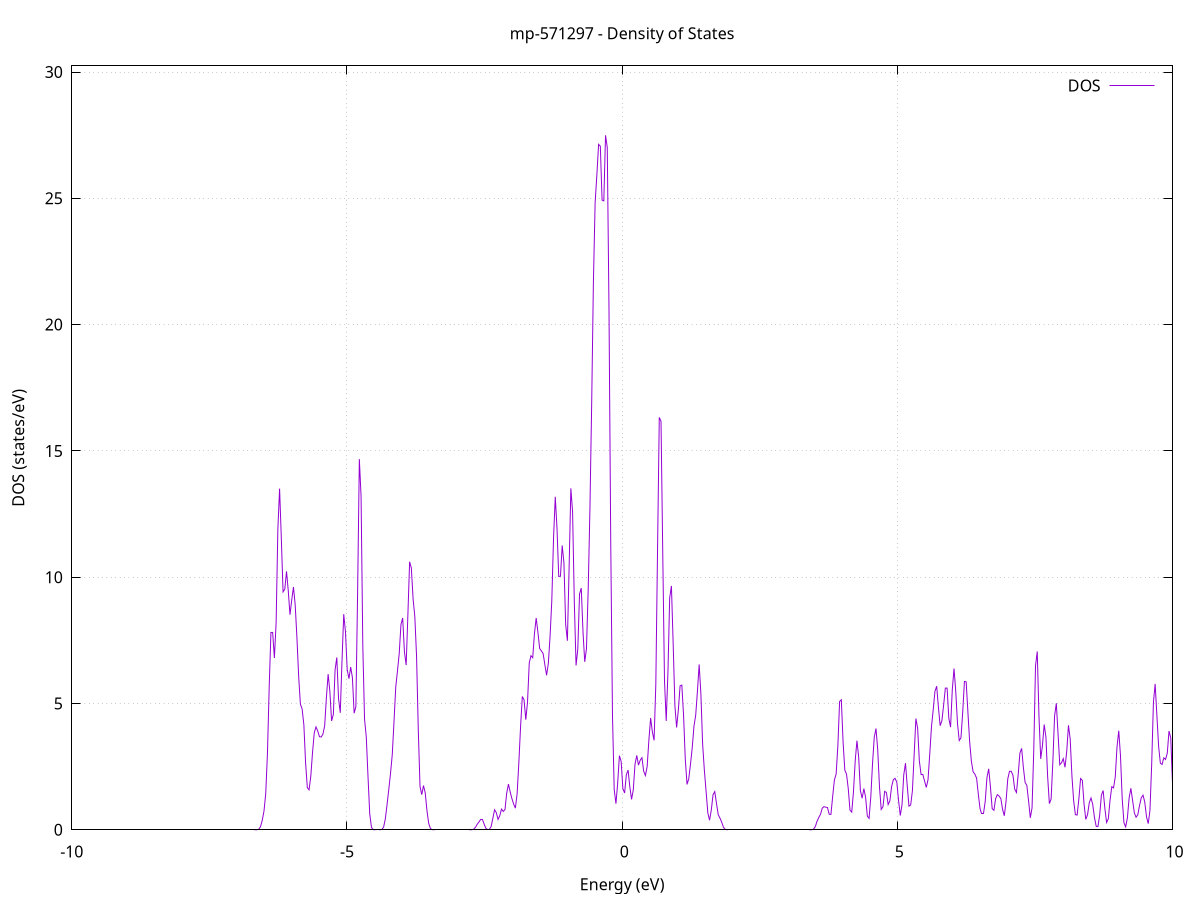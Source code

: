 set title 'mp-571297 - Density of States'
set xlabel 'Energy (eV)'
set ylabel 'DOS (states/eV)'
set grid
set xrange [-10:10]
set yrange [0:30.243]
set xzeroaxis lt -1
set terminal png size 800,600
set output 'mp-571297_dos_gnuplot.png'
plot '-' using 1:2 with lines title 'DOS'
-24.275500 0.000000
-24.244000 0.000000
-24.212500 0.000000
-24.181000 0.000000
-24.149500 0.000000
-24.118000 0.000000
-24.086500 0.000000
-24.055000 0.000000
-24.023500 0.000000
-23.992000 0.000000
-23.960500 0.000000
-23.929000 0.000000
-23.897500 0.000000
-23.866000 0.000000
-23.834500 0.000000
-23.803000 0.000000
-23.771500 0.000000
-23.740000 0.000000
-23.708500 0.000000
-23.677000 0.000000
-23.645500 0.000000
-23.614000 0.000000
-23.582500 0.000000
-23.551000 0.000000
-23.519500 0.000000
-23.488000 0.000000
-23.456500 0.000000
-23.425000 0.000000
-23.393500 0.000000
-23.362000 0.000000
-23.330500 0.000000
-23.299000 0.000000
-23.267500 0.000000
-23.235900 0.000000
-23.204400 0.000000
-23.172900 0.000000
-23.141400 0.000000
-23.109900 0.000000
-23.078400 0.000000
-23.046900 0.000000
-23.015400 0.000000
-22.983900 0.000000
-22.952400 0.000000
-22.920900 0.000000
-22.889400 0.000000
-22.857900 0.000000
-22.826400 0.000000
-22.794900 0.000000
-22.763400 0.000000
-22.731900 0.000000
-22.700400 0.000000
-22.668900 0.000000
-22.637400 0.000000
-22.605900 0.000000
-22.574400 0.000000
-22.542900 0.000000
-22.511400 0.000000
-22.479900 0.000000
-22.448400 0.000000
-22.416900 0.000000
-22.385400 0.000000
-22.353900 0.000000
-22.322400 0.000000
-22.290900 0.000000
-22.259400 0.000000
-22.227900 0.000000
-22.196300 0.000000
-22.164800 0.000000
-22.133300 0.000000
-22.101800 0.000000
-22.070300 0.000000
-22.038800 0.000000
-22.007300 0.000000
-21.975800 0.000000
-21.944300 0.000000
-21.912800 0.000000
-21.881300 0.000000
-21.849800 0.000000
-21.818300 0.000000
-21.786800 0.000000
-21.755300 0.000000
-21.723800 0.000000
-21.692300 0.000000
-21.660800 0.000000
-21.629300 0.000000
-21.597800 0.000000
-21.566300 0.000000
-21.534800 0.000400
-21.503300 0.010100
-21.471800 0.118900
-21.440300 0.771100
-21.408800 2.948100
-21.377300 7.188100
-21.345800 11.966200
-21.314300 14.513000
-21.282800 14.204000
-21.251300 13.097000
-21.219800 13.072600
-21.188300 14.237200
-21.156700 14.571300
-21.125200 11.558900
-21.093700 6.199900
-21.062200 2.066800
-21.030700 0.402400
-20.999200 0.043400
-20.967700 0.002500
-20.936200 0.000100
-20.904700 0.000000
-20.873200 0.000000
-20.841700 0.000000
-20.810200 0.000000
-20.778700 0.000000
-20.747200 0.000000
-20.715700 0.000000
-20.684200 0.000000
-20.652700 0.000000
-20.621200 0.000000
-20.589700 0.000000
-20.558200 0.000000
-20.526700 0.000000
-20.495200 0.000000
-20.463700 0.000000
-20.432200 0.000000
-20.400700 0.000000
-20.369200 0.000000
-20.337700 0.000000
-20.306200 0.000000
-20.274700 0.000000
-20.243200 0.000000
-20.211700 0.000000
-20.180200 0.000000
-20.148700 0.000000
-20.117100 0.000000
-20.085600 0.000000
-20.054100 0.000000
-20.022600 0.000000
-19.991100 0.000000
-19.959600 0.000000
-19.928100 0.000000
-19.896600 0.000000
-19.865100 0.000000
-19.833600 0.000000
-19.802100 0.000000
-19.770600 0.000000
-19.739100 0.000000
-19.707600 0.000000
-19.676100 0.000000
-19.644600 0.000000
-19.613100 0.000000
-19.581600 0.000000
-19.550100 0.000000
-19.518600 0.000000
-19.487100 0.000000
-19.455600 0.000000
-19.424100 0.000000
-19.392600 0.000000
-19.361100 0.000000
-19.329600 0.000000
-19.298100 0.000000
-19.266600 0.000000
-19.235100 0.000000
-19.203600 0.000000
-19.172100 0.000000
-19.140600 0.000000
-19.109100 0.000000
-19.077600 0.000000
-19.046000 0.000000
-19.014500 0.000000
-18.983000 0.000000
-18.951500 0.000000
-18.920000 0.000000
-18.888500 0.000000
-18.857000 0.000000
-18.825500 0.000000
-18.794000 0.000000
-18.762500 0.000000
-18.731000 0.000000
-18.699500 0.000000
-18.668000 0.000000
-18.636500 0.000000
-18.605000 0.000000
-18.573500 0.000000
-18.542000 0.000000
-18.510500 0.000000
-18.479000 0.000000
-18.447500 0.000000
-18.416000 0.000000
-18.384500 0.000000
-18.353000 0.000000
-18.321500 0.000000
-18.290000 0.000000
-18.258500 0.000000
-18.227000 0.000000
-18.195500 0.000000
-18.164000 0.000000
-18.132500 0.000000
-18.101000 0.000000
-18.069500 0.000000
-18.038000 0.000000
-18.006400 0.000000
-17.974900 0.000000
-17.943400 0.000000
-17.911900 0.000000
-17.880400 0.000000
-17.848900 0.000000
-17.817400 0.000000
-17.785900 0.000000
-17.754400 0.000000
-17.722900 0.000000
-17.691400 0.000000
-17.659900 0.000000
-17.628400 0.000000
-17.596900 0.000000
-17.565400 0.000000
-17.533900 0.000000
-17.502400 0.000000
-17.470900 0.000000
-17.439400 0.000000
-17.407900 0.000000
-17.376400 0.000000
-17.344900 0.000000
-17.313400 0.000000
-17.281900 0.000000
-17.250400 0.000000
-17.218900 0.001500
-17.187400 0.048500
-17.155900 0.758600
-17.124400 5.805200
-17.092900 21.842100
-17.061400 40.536000
-17.029900 37.126400
-16.998400 16.739600
-16.966800 3.696100
-16.935300 0.396800
-16.903800 0.020500
-16.872300 0.000500
-16.840800 0.000000
-16.809300 0.000000
-16.777800 0.000000
-16.746300 0.000000
-16.714800 0.000000
-16.683300 0.000000
-16.651800 0.000000
-16.620300 0.000000
-16.588800 0.000000
-16.557300 0.000000
-16.525800 0.000000
-16.494300 0.000000
-16.462800 0.000000
-16.431300 0.000000
-16.399800 0.000000
-16.368300 0.000000
-16.336800 0.000000
-16.305300 0.000000
-16.273800 0.000000
-16.242300 0.000000
-16.210800 0.000000
-16.179300 0.000000
-16.147800 0.000000
-16.116300 0.000000
-16.084800 0.000000
-16.053300 0.000000
-16.021800 0.000000
-15.990300 0.000000
-15.958800 0.000000
-15.927200 0.000000
-15.895700 0.000000
-15.864200 0.000000
-15.832700 0.000000
-15.801200 0.000000
-15.769700 0.000000
-15.738200 0.000000
-15.706700 0.000000
-15.675200 0.000000
-15.643700 0.000000
-15.612200 0.000000
-15.580700 0.000000
-15.549200 0.000000
-15.517700 0.000000
-15.486200 0.000000
-15.454700 0.000000
-15.423200 0.000000
-15.391700 0.000000
-15.360200 0.000000
-15.328700 0.000000
-15.297200 0.000000
-15.265700 0.000000
-15.234200 0.000000
-15.202700 0.000000
-15.171200 0.000000
-15.139700 0.000000
-15.108200 0.000000
-15.076700 0.000000
-15.045200 0.000000
-15.013700 0.000000
-14.982200 0.000000
-14.950700 0.000000
-14.919200 0.000000
-14.887600 0.000000
-14.856100 0.000000
-14.824600 0.000000
-14.793100 0.000000
-14.761600 0.000000
-14.730100 0.000000
-14.698600 0.000000
-14.667100 0.000000
-14.635600 0.000000
-14.604100 0.000000
-14.572600 0.000000
-14.541100 0.000000
-14.509600 0.000000
-14.478100 0.000000
-14.446600 0.000000
-14.415100 0.000000
-14.383600 0.000000
-14.352100 0.000000
-14.320600 0.000000
-14.289100 0.000000
-14.257600 0.000000
-14.226100 0.000000
-14.194600 0.000000
-14.163100 0.000000
-14.131600 0.000000
-14.100100 0.000000
-14.068600 0.000000
-14.037100 0.000000
-14.005600 0.000000
-13.974100 0.000000
-13.942600 0.000000
-13.911100 0.000000
-13.879600 0.000000
-13.848000 0.000000
-13.816500 0.000000
-13.785000 0.000000
-13.753500 0.000000
-13.722000 0.000000
-13.690500 0.000000
-13.659000 0.000000
-13.627500 0.000000
-13.596000 0.000000
-13.564500 0.000000
-13.533000 0.000000
-13.501500 0.000000
-13.470000 0.000000
-13.438500 0.000000
-13.407000 0.000000
-13.375500 0.000000
-13.344000 0.000000
-13.312500 0.000000
-13.281000 0.000000
-13.249500 0.000000
-13.218000 0.000000
-13.186500 0.000000
-13.155000 0.000000
-13.123500 0.000000
-13.092000 0.000000
-13.060500 0.000000
-13.029000 0.000000
-12.997500 0.000000
-12.966000 0.000000
-12.934500 0.000000
-12.903000 0.000000
-12.871500 0.000000
-12.840000 0.000000
-12.808400 0.000000
-12.776900 0.000000
-12.745400 0.000000
-12.713900 0.000000
-12.682400 0.000000
-12.650900 0.000000
-12.619400 0.000000
-12.587900 0.000000
-12.556400 0.000000
-12.524900 0.000000
-12.493400 0.000000
-12.461900 0.000000
-12.430400 0.000000
-12.398900 0.000000
-12.367400 0.000000
-12.335900 0.000000
-12.304400 0.000000
-12.272900 0.000000
-12.241400 0.000000
-12.209900 0.000000
-12.178400 0.000000
-12.146900 0.000000
-12.115400 0.000000
-12.083900 0.000000
-12.052400 0.000000
-12.020900 0.000000
-11.989400 0.000000
-11.957900 0.000000
-11.926400 0.000000
-11.894900 0.000000
-11.863400 0.000000
-11.831900 0.000000
-11.800400 0.000000
-11.768800 0.000000
-11.737300 0.000000
-11.705800 0.000000
-11.674300 0.000000
-11.642800 0.000000
-11.611300 0.000000
-11.579800 0.000000
-11.548300 0.000000
-11.516800 0.000000
-11.485300 0.000000
-11.453800 0.000000
-11.422300 0.000000
-11.390800 0.000000
-11.359300 0.000000
-11.327800 0.000000
-11.296300 0.000000
-11.264800 0.000000
-11.233300 0.000000
-11.201800 0.000000
-11.170300 0.000000
-11.138800 0.000000
-11.107300 0.000000
-11.075800 0.000000
-11.044300 0.000000
-11.012800 0.000000
-10.981300 0.000000
-10.949800 0.000000
-10.918300 0.000000
-10.886800 0.000000
-10.855300 0.000000
-10.823800 0.000000
-10.792300 0.000000
-10.760800 0.000000
-10.729200 0.000000
-10.697700 0.000000
-10.666200 0.000000
-10.634700 0.000000
-10.603200 0.000000
-10.571700 0.000000
-10.540200 0.000000
-10.508700 0.000000
-10.477200 0.000000
-10.445700 0.000000
-10.414200 0.000000
-10.382700 0.000000
-10.351200 0.000000
-10.319700 0.000000
-10.288200 0.000000
-10.256700 0.000000
-10.225200 0.000000
-10.193700 0.000000
-10.162200 0.000000
-10.130700 0.000000
-10.099200 0.000000
-10.067700 0.000000
-10.036200 0.000000
-10.004700 0.000000
-9.973200 0.000000
-9.941700 0.000000
-9.910200 0.000000
-9.878700 0.000000
-9.847200 0.000000
-9.815700 0.000000
-9.784200 0.000000
-9.752700 0.000000
-9.721200 0.000000
-9.689700 0.000000
-9.658100 0.000000
-9.626600 0.000000
-9.595100 0.000000
-9.563600 0.000000
-9.532100 0.000000
-9.500600 0.000000
-9.469100 0.000000
-9.437600 0.000000
-9.406100 0.000000
-9.374600 0.000000
-9.343100 0.000000
-9.311600 0.000000
-9.280100 0.000000
-9.248600 0.000000
-9.217100 0.000000
-9.185600 0.000000
-9.154100 0.000000
-9.122600 0.000000
-9.091100 0.000000
-9.059600 0.000000
-9.028100 0.000000
-8.996600 0.000000
-8.965100 0.000000
-8.933600 0.000000
-8.902100 0.000000
-8.870600 0.000000
-8.839100 0.000000
-8.807600 0.000000
-8.776100 0.000000
-8.744600 0.000000
-8.713100 0.000000
-8.681600 0.000000
-8.650100 0.000000
-8.618500 0.000000
-8.587000 0.000000
-8.555500 0.000000
-8.524000 0.000000
-8.492500 0.000000
-8.461000 0.000000
-8.429500 0.000000
-8.398000 0.000000
-8.366500 0.000000
-8.335000 0.000000
-8.303500 0.000000
-8.272000 0.000000
-8.240500 0.000000
-8.209000 0.000000
-8.177500 0.000000
-8.146000 0.000000
-8.114500 0.000000
-8.083000 0.000000
-8.051500 0.000000
-8.020000 0.000000
-7.988500 0.000000
-7.957000 0.000000
-7.925500 0.000000
-7.894000 0.000000
-7.862500 0.000000
-7.831000 0.000000
-7.799500 0.000000
-7.768000 0.000000
-7.736500 0.000000
-7.705000 0.000000
-7.673500 0.000000
-7.642000 0.000000
-7.610500 0.000000
-7.578900 0.000000
-7.547400 0.000000
-7.515900 0.000000
-7.484400 0.000000
-7.452900 0.000000
-7.421400 0.000000
-7.389900 0.000000
-7.358400 0.000000
-7.326900 0.000000
-7.295400 0.000000
-7.263900 0.000000
-7.232400 0.000000
-7.200900 0.000000
-7.169400 0.000000
-7.137900 0.000000
-7.106400 0.000000
-7.074900 0.000000
-7.043400 0.000000
-7.011900 0.000000
-6.980400 0.000000
-6.948900 0.000000
-6.917400 0.000000
-6.885900 0.000000
-6.854400 0.000000
-6.822900 0.000000
-6.791400 0.000000
-6.759900 0.000000
-6.728400 0.000000
-6.696900 0.000000
-6.665400 0.000100
-6.633900 0.001700
-6.602400 0.021000
-6.570900 0.123000
-6.539300 0.373700
-6.507800 0.738900
-6.476300 1.424700
-6.444800 3.021400
-6.413300 5.639000
-6.381800 7.811900
-6.350300 7.812600
-6.318800 6.803000
-6.287300 8.194700
-6.255800 11.900100
-6.224300 13.505900
-6.192800 11.538400
-6.161300 9.418300
-6.129800 9.525000
-6.098300 10.229600
-6.066800 9.467800
-6.035300 8.513300
-6.003800 9.093600
-5.972300 9.610800
-5.940800 8.908300
-5.909300 7.604400
-5.877800 6.079700
-5.846300 4.972600
-5.814800 4.780500
-5.783300 4.157000
-5.751800 2.646600
-5.720300 1.667300
-5.688800 1.581100
-5.657300 2.117400
-5.625800 3.057800
-5.594300 3.837800
-5.562800 4.074700
-5.531300 3.909800
-5.499700 3.683600
-5.468200 3.673900
-5.436700 3.784700
-5.405200 4.116800
-5.373700 5.236300
-5.342200 6.163400
-5.310700 5.479200
-5.279200 4.310000
-5.247700 4.563200
-5.216200 6.331500
-5.184700 6.822700
-5.153200 5.193900
-5.121700 4.631400
-5.090200 6.684700
-5.058700 8.535000
-5.027200 7.837800
-4.995700 6.340800
-4.964200 5.979600
-4.932700 6.441500
-4.901200 6.026200
-4.869700 4.613100
-4.838200 4.872900
-4.806700 9.383200
-4.775200 14.672700
-4.743700 13.203000
-4.712200 7.279300
-4.680700 4.382500
-4.649200 3.678500
-4.617700 2.104500
-4.586200 0.625400
-4.554700 0.093400
-4.523200 0.007000
-4.491700 0.000300
-4.460100 0.000000
-4.428600 0.000000
-4.397100 0.000700
-4.365600 0.012400
-4.334100 0.105500
-4.302600 0.440100
-4.271100 1.006000
-4.239600 1.610300
-4.208100 2.241300
-4.176600 2.987600
-4.145100 4.292100
-4.113600 5.653700
-4.082100 6.295000
-4.050600 6.977300
-4.019100 8.123800
-3.987600 8.384100
-3.956100 7.048900
-3.924600 6.519500
-3.893100 8.515100
-3.861600 10.611500
-3.830100 10.362800
-3.798600 9.143700
-3.767100 8.438100
-3.735600 6.873800
-3.704100 3.950600
-3.672600 1.711000
-3.641100 1.390800
-3.609600 1.750500
-3.578100 1.459200
-3.546600 0.759700
-3.515100 0.252100
-3.483600 0.049200
-3.452100 0.005000
-3.420500 0.000300
-3.389000 0.000000
-3.357500 0.000000
-3.326000 0.000000
-3.294500 0.000000
-3.263000 0.000000
-3.231500 0.000000
-3.200000 0.000000
-3.168500 0.000000
-3.137000 0.000000
-3.105500 0.000000
-3.074000 0.000000
-3.042500 0.000000
-3.011000 0.000000
-2.979500 0.000000
-2.948000 0.000000
-2.916500 0.000000
-2.885000 0.000000
-2.853500 0.000000
-2.822000 0.000000
-2.790500 0.000000
-2.759000 0.000200
-2.727500 0.002900
-2.696000 0.025200
-2.664500 0.103200
-2.633000 0.218600
-2.601500 0.310800
-2.570000 0.410700
-2.538500 0.407400
-2.507000 0.219400
-2.475500 0.057600
-2.444000 0.008100
-2.412500 0.016300
-2.380900 0.123300
-2.349400 0.453300
-2.317900 0.792100
-2.286400 0.677200
-2.254900 0.409600
-2.223400 0.554600
-2.191900 0.819800
-2.160400 0.724900
-2.128900 0.798800
-2.097400 1.453800
-2.065900 1.809000
-2.034400 1.501200
-2.002900 1.233700
-1.971400 1.017600
-1.939900 0.856800
-1.908400 1.419400
-1.876900 2.655300
-1.845400 4.089400
-1.813900 5.277300
-1.782400 5.141500
-1.750900 4.357400
-1.719400 5.056100
-1.687900 6.604500
-1.656400 6.891200
-1.624900 6.814100
-1.593400 7.762200
-1.561900 8.385200
-1.530400 7.816200
-1.498900 7.178000
-1.467400 7.080700
-1.435900 6.977300
-1.404400 6.537500
-1.372900 6.115900
-1.341300 6.582100
-1.309800 7.649500
-1.278300 9.061700
-1.246800 11.532600
-1.215300 13.183500
-1.183800 11.943800
-1.152300 10.029600
-1.120800 10.038700
-1.089300 11.255700
-1.057800 10.568600
-1.026300 8.127400
-0.994800 7.484000
-0.963300 10.409400
-0.931800 13.517700
-0.900300 12.582400
-0.868800 8.991500
-0.837300 6.507000
-0.805800 7.149100
-0.774300 9.335200
-0.742800 9.569100
-0.711300 7.845300
-0.679800 6.648300
-0.648300 7.169500
-0.616800 9.502700
-0.585300 12.709300
-0.553800 16.829000
-0.522300 21.682400
-0.490800 24.829700
-0.459300 25.928200
-0.427800 27.137300
-0.396300 27.063700
-0.364800 24.929800
-0.333300 24.897300
-0.301800 27.493400
-0.270200 27.007800
-0.238700 20.561900
-0.207200 11.370000
-0.175700 4.529400
-0.144200 1.592900
-0.112700 1.034200
-0.081200 1.848200
-0.049700 2.934800
-0.018200 2.704900
0.013300 1.624900
0.044800 1.454700
0.076300 2.180900
0.107800 2.363000
0.139300 1.709900
0.170800 1.203100
0.202300 1.578400
0.233800 2.594900
0.265300 2.942300
0.296800 2.560300
0.328300 2.754000
0.359800 2.855000
0.391300 2.320700
0.422800 2.146900
0.454300 2.499300
0.485800 3.551000
0.517300 4.425700
0.548800 3.880200
0.580300 3.538800
0.611800 5.761700
0.643300 11.098300
0.674800 16.327300
0.706300 16.170200
0.737800 10.949700
0.769400 5.916600
0.800900 4.310100
0.832400 6.255200
0.863900 9.183700
0.895400 9.653400
0.926900 7.381000
0.958400 4.915600
0.989900 4.048700
1.021400 4.749100
1.052900 5.702400
1.084400 5.726700
1.115900 4.536500
1.147400 2.790700
1.178900 1.795600
1.210400 2.019400
1.241900 2.597500
1.273400 3.246700
1.304900 4.098300
1.336400 4.533900
1.367900 5.483900
1.399400 6.546400
1.430900 5.377400
1.462400 3.391200
1.493900 2.354300
1.525400 1.517700
1.556900 0.664100
1.588400 0.378600
1.619900 0.782400
1.651400 1.384900
1.682900 1.511900
1.714400 1.042900
1.745900 0.598200
1.777400 0.462700
1.809000 0.300000
1.840500 0.102600
1.872000 0.016800
1.903500 0.001300
1.935000 0.000000
1.966500 0.000000
1.998000 0.000000
2.029500 0.000000
2.061000 0.000000
2.092500 0.000000
2.124000 0.000000
2.155500 0.000000
2.187000 0.000000
2.218500 0.000000
2.250000 0.000000
2.281500 0.000000
2.313000 0.000000
2.344500 0.000000
2.376000 0.000000
2.407500 0.000000
2.439000 0.000000
2.470500 0.000000
2.502000 0.000000
2.533500 0.000000
2.565000 0.000000
2.596500 0.000000
2.628000 0.000000
2.659500 0.000000
2.691000 0.000000
2.722500 0.000000
2.754000 0.000000
2.785500 0.000000
2.817000 0.000000
2.848600 0.000000
2.880100 0.000000
2.911600 0.000000
2.943100 0.000000
2.974600 0.000000
3.006100 0.000000
3.037600 0.000000
3.069100 0.000000
3.100600 0.000000
3.132100 0.000000
3.163600 0.000000
3.195100 0.000000
3.226600 0.000000
3.258100 0.000000
3.289600 0.000000
3.321100 0.000000
3.352600 0.000000
3.384100 0.000000
3.415600 0.000100
3.447100 0.002100
3.478600 0.023800
3.510100 0.128700
3.541600 0.337300
3.573100 0.489100
3.604600 0.617000
3.636100 0.854100
3.667600 0.915300
3.699100 0.894900
3.730600 0.880500
3.762100 0.616200
3.793600 0.608200
3.825100 1.315500
3.856600 1.972600
3.888200 2.201400
3.919700 3.329300
3.951200 5.078300
3.982700 5.146200
4.014200 3.492200
4.045700 2.363700
4.077200 2.198800
4.108700 1.624100
4.140200 0.773500
4.171700 0.700500
4.203200 1.502000
4.234700 2.724300
4.266200 3.529100
4.297700 2.881200
4.329200 1.550100
4.360700 1.249000
4.392200 1.629800
4.423700 1.284400
4.455200 0.540200
4.486700 0.452000
4.518200 1.305000
4.549700 2.627900
4.581200 3.670300
4.612700 4.010000
4.644200 3.158700
4.675700 1.714000
4.707200 0.804400
4.738700 0.910600
4.770200 1.522300
4.801700 1.476400
4.833200 0.997000
4.864700 1.146300
4.896200 1.709200
4.927800 1.984300
4.959300 2.034900
4.990800 1.884700
5.022300 1.159800
5.053800 0.563800
5.085300 0.988600
5.116800 2.173300
5.148300 2.636000
5.179800 1.748200
5.211300 0.936600
5.242800 0.980700
5.274300 1.546100
5.305800 2.965400
5.337300 4.402900
5.368800 4.028000
5.400300 2.725500
5.431800 2.185400
5.463300 2.191900
5.494800 1.932300
5.526300 1.677200
5.557800 1.980700
5.589300 3.000700
5.620800 4.084300
5.652300 4.755400
5.683800 5.482200
5.715300 5.684200
5.746800 4.846200
5.778300 4.120000
5.809800 4.317700
5.841300 4.935600
5.872800 5.609500
5.904300 5.609100
5.935800 4.411400
5.967400 4.063100
5.998900 5.549600
6.030400 6.384400
6.061900 5.469600
6.093400 4.211300
6.124900 3.530900
6.156400 3.644800
6.187900 4.650300
6.219400 5.871800
6.250900 5.857700
6.282400 4.665600
6.313900 3.495900
6.345400 2.717800
6.376900 2.298900
6.408400 2.203500
6.439900 2.047900
6.471400 1.421000
6.502900 0.838600
6.534400 0.650900
6.565900 0.650800
6.597400 1.129500
6.628900 2.069600
6.660400 2.414800
6.691900 1.699500
6.723400 0.835700
6.754900 0.769800
6.786400 1.232000
6.817900 1.390500
6.849400 1.334500
6.880900 1.237700
6.912400 0.806400
6.943900 0.552900
6.975400 1.125300
7.007000 2.017600
7.038500 2.315600
7.070000 2.316500
7.101500 2.150500
7.133000 1.605700
7.164500 1.474100
7.196000 2.174800
7.227500 3.037300
7.259000 3.223300
7.290500 2.463700
7.322000 1.872600
7.353500 1.756100
7.385000 1.136800
7.416500 0.473100
7.448000 0.869600
7.479500 3.187300
7.511000 6.494700
7.542500 7.059500
7.574000 4.476100
7.605500 2.807900
7.637000 3.330500
7.668500 4.166200
7.700000 3.674900
7.731500 2.101900
7.763000 1.034100
7.794500 1.217300
7.826000 2.691500
7.857500 4.508000
7.889000 5.009100
7.920500 3.791100
7.952000 2.572000
7.983500 2.653600
8.015000 2.817300
8.046600 2.473700
8.078100 3.102500
8.109600 4.137000
8.141100 3.590600
8.172600 2.133900
8.204100 1.143800
8.235600 0.598700
8.267100 0.582600
8.298600 1.225900
8.330100 2.029400
8.361600 1.957000
8.393100 1.012900
8.424600 0.411300
8.456100 0.594100
8.487600 1.068100
8.519100 1.258800
8.550600 1.002600
8.582100 0.487000
8.613600 0.135500
8.645100 0.129000
8.676600 0.572700
8.708100 1.367600
8.739600 1.555100
8.771100 0.846600
8.802600 0.286500
8.834100 0.439800
8.865600 1.177000
8.897100 1.706700
8.928600 1.656900
8.960100 2.094400
8.991600 3.275300
9.023100 3.921500
9.054600 2.949000
9.086100 1.239500
9.117700 0.277900
9.149200 0.114900
9.180700 0.478300
9.212200 1.267600
9.243700 1.642100
9.275200 1.158800
9.306700 0.670900
9.338200 0.496600
9.369700 0.593400
9.401200 0.965900
9.432700 1.268200
9.464200 1.369500
9.495700 1.099200
9.527200 0.524900
9.558700 0.242400
9.590200 0.761200
9.621700 2.579400
9.653200 5.029400
9.684700 5.775200
9.716200 4.533500
9.747700 3.308900
9.779200 2.637800
9.810700 2.585600
9.842200 2.847900
9.873700 2.783200
9.905200 3.036400
9.936700 3.909400
9.968200 3.638600
9.999700 1.854100
10.031200 0.789200
10.062700 1.595600
10.094200 3.803500
10.125700 5.645200
10.157300 5.651200
10.188800 4.043800
10.220300 2.361800
10.251800 1.780400
10.283300 1.735900
10.314800 1.452400
10.346300 1.061200
10.377800 1.182300
10.409300 1.830100
10.440800 2.358100
10.472300 2.619900
10.503800 2.944600
10.535300 2.788100
10.566800 1.846900
10.598300 0.928600
10.629800 0.391700
10.661300 0.298100
10.692800 0.877600
10.724300 1.797000
10.755800 1.828300
10.787300 0.922600
10.818800 0.325300
10.850300 0.549800
10.881800 1.469400
10.913300 2.569200
10.944800 3.401300
10.976300 4.057500
11.007800 4.054100
11.039300 2.984100
11.070800 2.235900
11.102300 2.803500
11.133800 4.059400
11.165300 4.999400
11.196900 5.155700
11.228400 4.828400
11.259900 3.954600
11.291400 2.285700
11.322900 1.561200
11.354400 2.963600
11.385900 5.624000
11.417400 7.417000
11.448900 6.504600
11.480400 4.193300
11.511900 2.683600
11.543400 2.399200
11.574900 3.309800
11.606400 4.832400
11.637900 5.319500
11.669400 3.610800
11.700900 1.764900
11.732400 1.400000
11.763900 2.225000
11.795400 4.177500
11.826900 6.121000
11.858400 6.570600
11.889900 5.901500
11.921400 5.140200
11.952900 4.594400
11.984400 4.507200
12.015900 4.878800
12.047400 5.314000
12.078900 5.293400
12.110400 5.162600
12.141900 4.948800
12.173400 4.092500
12.204900 3.694200
12.236500 4.879000
12.268000 6.469000
12.299500 6.581700
12.331000 5.137000
12.362500 3.507100
12.394000 3.351000
12.425500 5.225700
12.457000 6.490000
12.488500 6.281500
12.520000 7.086000
12.551500 8.300100
12.583000 7.505000
12.614500 4.958300
12.646000 3.009700
12.677500 3.112500
12.709000 4.470700
12.740500 4.506800
12.772000 2.941300
12.803500 2.142200
12.835000 2.968700
12.866500 4.366400
12.898000 4.744000
12.929500 4.364600
12.961000 4.864500
12.992500 6.595300
13.024000 7.719400
13.055500 6.403100
13.087000 3.814000
13.118500 2.538700
13.150000 2.949900
13.181500 3.626200
13.213000 3.893600
13.244500 4.092300
13.276100 4.250200
13.307600 4.089400
13.339100 3.555300
13.370600 2.963900
13.402100 2.801900
13.433600 2.439100
13.465100 1.818500
13.496600 1.571600
13.528100 2.059800
13.559600 2.589500
13.591100 2.123700
13.622600 1.769600
13.654100 2.273700
13.685600 2.545700
13.717100 2.126800
13.748600 1.871700
13.780100 1.549900
13.811600 0.794500
13.843100 0.420900
13.874600 0.931400
13.906100 1.839400
13.937600 2.232000
13.969100 2.218600
14.000600 1.876800
14.032100 1.061300
14.063600 0.538000
14.095100 0.438100
14.126600 0.283700
14.158100 0.126500
14.189600 0.280100
14.221100 0.977300
14.252600 1.767600
14.284100 1.666800
14.315700 0.990500
14.347200 0.923300
14.378700 1.678600
14.410200 2.053400
14.441700 1.738900
14.473200 2.079300
14.504700 2.932900
14.536200 3.197600
14.567700 2.851700
14.599200 1.993900
14.630700 1.363500
14.662200 1.578700
14.693700 1.521000
14.725200 0.754600
14.756700 0.215800
14.788200 0.288100
14.819700 0.922100
14.851200 1.592300
14.882700 1.631600
14.914200 1.832400
14.945700 2.834500
14.977200 3.778900
15.008700 4.125800
15.040200 3.810000
15.071700 3.156200
15.103200 3.110700
15.134700 3.614700
15.166200 3.532400
15.197700 3.388800
15.229200 3.699200
15.260700 3.681000
15.292200 2.550000
15.323700 1.008800
15.355300 0.304300
15.386800 0.721800
15.418300 2.380900
15.449800 4.220100
15.481300 4.235400
15.512800 2.819400
15.544300 1.666700
15.575800 1.140200
15.607300 0.733800
15.638800 0.651300
15.670300 1.711400
15.701800 3.969700
15.733300 5.841200
15.764800 5.669600
15.796300 3.916900
15.827800 2.465800
15.859300 2.488100
15.890800 2.710600
15.922300 2.072900
15.953800 1.418200
15.985300 1.146200
16.016800 0.881000
16.048300 0.456100
16.079800 0.430300
16.111300 1.649800
16.142800 4.253800
16.174300 6.047600
16.205800 5.133000
16.237300 3.042300
16.268800 1.743400
16.300300 1.481400
16.331800 1.809000
16.363300 2.049800
16.394900 1.655500
16.426400 1.160900
16.457900 1.416900
16.489400 2.387900
16.520900 2.973900
16.552400 2.332600
16.583900 1.231800
16.615400 0.772200
16.646900 1.262300
16.678400 2.075000
16.709900 2.180000
16.741400 1.889100
16.772900 2.670800
16.804400 4.060900
16.835900 3.888400
16.867400 2.584600
16.898900 1.861800
16.930400 1.846000
16.961900 2.343000
16.993400 3.067500
17.024900 3.104200
17.056400 2.620500
17.087900 2.520000
17.119400 2.757900
17.150900 3.004900
17.182400 2.466400
17.213900 1.555900
17.245400 1.347500
17.276900 1.325900
17.308400 0.941000
17.339900 0.454700
17.371400 0.186700
17.402900 0.275600
17.434400 0.687800
17.466000 1.193700
17.497500 1.331500
17.529000 0.893200
17.560500 0.593700
17.592000 1.083500
17.623500 1.816300
17.655000 2.072600
17.686500 2.078700
17.718000 1.917500
17.749500 2.203800
17.781000 3.233600
17.812500 3.655000
17.844000 3.149500
17.875500 3.174900
17.907000 3.939300
17.938500 4.697700
17.970000 5.055700
18.001500 4.845700
18.033000 4.865700
18.064500 4.723900
18.096000 3.680800
18.127500 3.070000
18.159000 2.889100
18.190500 2.313500
18.222000 2.336100
18.253500 2.902600
18.285000 2.822600
18.316500 2.405300
18.348000 2.618600
18.379500 3.433700
18.411000 4.063900
18.442500 4.852900
18.474000 5.745500
18.505600 5.468100
18.537100 3.801600
18.568600 2.230700
18.600100 1.886900
18.631600 2.107300
18.663100 2.005500
18.694600 1.831500
18.726100 1.973500
18.757600 2.394200
18.789100 3.437500
18.820600 5.030300
18.852100 5.355800
18.883600 3.341000
18.915100 1.114800
18.946600 0.220700
18.978100 0.236500
19.009600 0.825900
19.041100 1.769400
19.072600 2.339300
19.104100 2.212200
19.135600 2.030200
19.167100 2.044600
19.198600 2.388900
19.230100 2.820700
19.261600 2.449300
19.293100 1.702600
19.324600 1.339100
19.356100 1.527000
19.387600 2.203100
19.419100 2.850900
19.450600 2.946600
19.482100 2.787300
19.513600 2.917100
19.545200 3.147400
19.576700 3.347700
19.608200 2.703700
19.639700 1.264600
19.671200 0.368800
19.702700 0.406200
19.734200 1.053100
19.765700 1.688700
19.797200 1.784000
19.828700 1.846100
19.860200 3.097800
19.891700 5.190200
19.923200 5.807000
19.954700 4.890100
19.986200 3.967300
20.017700 3.574100
20.049200 3.679100
20.080700 3.748800
20.112200 3.909100
20.143700 3.599300
20.175200 2.593900
20.206700 2.354800
20.238200 2.722500
20.269700 2.318800
20.301200 2.267100
20.332700 4.063100
20.364200 5.837300
20.395700 4.982600
20.427200 2.823200
20.458700 1.622600
20.490200 1.632400
20.521700 2.445600
20.553200 3.646300
20.584800 3.899900
20.616300 3.094900
20.647800 3.182200
20.679300 4.453100
20.710800 5.243000
20.742300 5.297200
20.773800 5.064300
20.805300 4.270000
20.836800 3.823000
20.868300 4.344900
20.899800 5.115600
20.931300 4.954400
20.962800 3.150300
20.994300 1.491700
21.025800 1.423400
21.057300 1.686300
21.088800 1.457600
21.120300 1.901800
21.151800 3.369400
21.183300 4.749100
21.214800 4.631300
21.246300 3.265900
21.277800 2.390800
21.309300 1.964800
21.340800 1.689800
21.372300 1.900700
21.403800 2.526400
21.435300 3.228400
21.466800 4.270100
21.498300 5.572700
21.529800 6.278200
21.561300 5.526800
21.592800 3.423300
21.624400 2.322100
21.655900 3.562500
21.687400 5.315200
21.718900 5.356500
21.750400 3.923200
21.781900 2.621800
21.813400 2.839600
21.844900 3.897900
21.876400 3.821700
21.907900 2.978500
21.939400 2.930700
21.970900 3.839300
22.002400 4.873800
22.033900 4.471000
22.065400 3.094300
22.096900 2.514800
22.128400 2.996700
22.159900 4.477700
22.191400 6.737900
22.222900 8.132200
22.254400 7.128400
22.285900 4.952500
22.317400 4.018700
22.348900 4.422400
22.380400 4.629700
22.411900 3.890800
22.443400 2.823000
22.474900 2.102200
22.506400 1.824600
22.537900 2.654800
22.569400 4.518900
22.600900 5.217000
22.632400 4.104000
22.664000 3.003700
22.695500 2.657300
22.727000 2.412500
22.758500 3.224000
22.790000 5.210300
22.821500 5.606900
22.853000 4.142800
22.884500 3.255700
22.916000 3.105600
22.947500 2.491600
22.979000 1.869000
23.010500 1.696700
23.042000 1.398700
23.073500 1.422700
23.105000 2.648200
23.136500 3.814800
23.168000 3.419300
23.199500 2.173400
23.231000 1.301000
23.262500 1.337200
23.294000 1.742800
23.325500 2.064100
23.357000 2.531700
23.388500 3.006800
23.420000 3.521500
23.451500 3.583000
23.483000 2.549600
23.514500 1.596300
23.546000 2.334800
23.577500 3.976500
23.609000 4.032000
23.640500 2.891500
23.672000 3.135200
23.703600 4.844500
23.735100 6.147600
23.766600 6.502800
23.798100 6.996300
23.829600 7.350700
23.861100 6.433500
23.892600 5.207900
23.924100 5.226100
23.955600 5.215500
23.987100 3.640800
24.018600 2.053400
24.050100 2.410100
24.081600 4.032800
24.113100 4.965100
24.144600 4.004500
24.176100 2.465700
24.207600 2.408100
24.239100 4.327800
24.270600 6.499000
24.302100 6.515100
24.333600 4.946200
24.365100 3.793200
24.396600 4.105600
24.428100 4.480100
24.459600 3.086800
24.491100 1.217200
24.522600 0.751800
24.554100 1.815800
24.585600 3.308300
24.617100 3.643000
24.648600 3.278900
24.680100 3.927300
24.711600 4.934800
24.743200 4.680800
24.774700 3.487300
24.806200 2.593900
24.837700 1.873900
24.869200 1.086300
24.900700 1.387100
24.932200 3.638300
24.963700 6.655300
24.995200 7.448000
25.026700 5.072000
25.058200 2.276200
25.089700 1.052800
25.121200 1.075600
25.152700 1.163000
25.184200 1.106600
25.215700 2.261900
25.247200 4.902200
25.278700 6.348100
25.310200 5.311700
25.341700 4.160600
25.373200 4.368100
25.404700 4.970800
25.436200 4.610000
25.467700 3.488900
25.499200 2.593600
25.530700 2.412300
25.562200 2.242200
25.593700 2.122000
25.625200 3.244700
25.656700 4.503200
25.688200 4.115300
25.719700 3.734300
25.751200 4.278800
25.782800 4.029000
25.814300 3.397800
25.845800 3.902800
25.877300 5.069400
25.908800 6.225200
25.940300 6.403900
25.971800 5.014400
26.003300 3.394600
26.034800 2.267200
26.066300 1.757100
26.097800 2.131600
26.129300 3.001300
26.160800 3.541300
26.192300 3.998100
26.223800 4.230200
26.255300 3.367100
26.286800 2.480800
26.318300 2.632400
26.349800 3.290600
26.381300 3.597200
26.412800 3.810400
26.444300 4.013200
26.475800 3.743900
26.507300 3.472100
26.538800 3.568300
26.570300 3.949000
26.601800 4.633700
26.633300 5.874800
26.664800 7.721500
26.696300 8.256000
26.727800 6.156100
26.759300 4.203800
26.790800 4.621000
26.822300 5.673700
26.853900 5.321000
26.885400 4.391200
26.916900 3.962300
26.948400 3.272900
26.979900 2.264600
27.011400 2.651300
27.042900 4.959400
27.074400 6.870100
27.105900 7.039500
27.137400 6.874700
27.168900 6.940500
27.200400 6.110900
27.231900 4.391700
27.263400 3.155900
27.294900 3.454600
27.326400 4.663700
27.357900 4.954100
27.389400 4.223500
27.420900 3.658800
27.452400 4.231500
27.483900 5.270900
27.515400 5.840300
27.546900 6.606100
27.578400 7.299800
27.609900 7.709600
27.641400 7.725400
27.672900 5.790800
27.704400 2.910700
27.735900 1.595800
27.767400 1.740700
27.798900 2.520900
27.830400 3.649300
27.861900 4.326300
27.893500 5.055100
27.925000 6.155200
27.956500 6.279700
27.988000 6.404200
28.019500 7.839400
28.051000 8.763100
28.082500 8.279200
28.114000 7.867000
28.145500 7.540300
28.177000 6.681600
28.208500 6.316900
28.240000 5.737500
28.271500 3.764800
28.303000 2.682200
28.334500 3.915600
28.366000 5.535600
28.397500 5.608000
28.429000 4.328500
28.460500 4.460600
28.492000 6.754500
28.523500 8.411100
28.555000 8.971200
28.586500 9.349100
28.618000 8.999800
28.649500 8.087400
28.681000 6.042700
28.712500 3.801600
28.744000 2.947500
28.775500 3.677900
28.807000 6.415900
28.838500 9.400200
28.870000 9.910800
28.901500 8.805400
28.933100 7.340100
28.964600 6.565100
28.996100 7.288200
29.027600 7.493800
29.059100 6.023400
29.090600 4.473000
29.122100 4.066000
29.153600 4.886100
29.185100 5.677900
29.216600 5.181100
29.248100 3.901200
29.279600 3.463300
29.311100 4.106200
29.342600 4.764800
29.374100 4.706200
29.405600 4.185600
29.437100 3.479800
29.468600 2.684900
29.500100 2.472200
29.531600 3.633300
29.563100 4.519000
29.594600 3.425600
29.626100 1.989500
29.657600 2.030500
29.689100 3.593500
29.720600 5.584000
29.752100 5.644100
29.783600 4.161900
29.815100 3.707600
29.846600 4.104600
29.878100 4.574300
29.909600 4.877700
29.941100 3.892300
29.972700 2.184900
30.004200 1.792000
30.035700 3.054600
30.067200 4.679900
30.098700 5.547500
30.130200 4.955000
30.161700 3.408900
30.193200 3.490800
30.224700 5.237500
30.256200 5.300800
30.287700 3.861800
30.319200 3.324100
30.350700 3.023600
30.382200 2.404700
30.413700 2.058000
30.445200 1.600600
30.476700 1.623400
30.508200 3.339400
30.539700 5.257200
30.571200 5.244500
30.602700 4.041200
30.634200 3.454200
30.665700 3.926600
30.697200 4.689800
30.728700 5.044400
30.760200 4.498700
30.791700 3.731900
30.823200 3.335600
30.854700 2.870400
30.886200 2.832500
30.917700 4.064500
30.949200 5.556000
30.980700 6.052600
31.012300 5.970800
31.043800 6.156400
31.075300 5.852600
31.106800 4.842400
31.138300 4.027100
31.169800 3.215500
31.201300 2.153400
31.232800 1.121000
31.264300 0.402900
31.295800 0.262500
31.327300 0.785000
31.358800 1.948700
31.390300 3.475700
31.421800 4.478500
31.453300 4.922300
31.484800 6.473000
31.516300 7.557000
31.547800 5.954200
31.579300 4.009900
31.610800 4.562500
31.642300 7.090700
31.673800 7.780700
31.705300 5.665900
31.736800 3.361600
31.768300 2.876300
31.799800 3.688900
31.831300 3.644700
31.862800 3.137400
31.894300 3.159800
31.925800 2.727600
31.957300 1.956200
31.988800 1.517900
32.020300 1.563000
32.051900 2.601700
32.083400 4.484100
32.114900 5.829700
32.146400 5.595900
32.177900 4.858300
32.209400 5.076200
32.240900 5.579500
32.272400 5.321400
32.303900 4.847900
32.335400 4.564900
32.366900 3.662600
32.398400 2.344400
32.429900 2.113900
32.461400 3.575200
32.492900 4.698900
32.524400 4.101900
32.555900 3.419500
32.587400 3.424600
32.618900 3.738800
32.650400 4.427100
32.681900 5.951900
32.713400 8.170800
32.744900 8.597400
32.776400 5.567300
32.807900 2.163000
32.839400 1.259300
32.870900 2.556000
32.902400 4.699000
32.933900 6.871300
32.965400 8.369200
32.996900 7.405000
33.028400 4.328600
33.059900 2.278900
33.091500 2.407000
33.123000 3.145900
33.154500 3.476600
33.186000 3.726300
33.217500 4.300700
33.249000 5.297000
33.280500 5.025700
33.312000 3.717000
33.343500 4.231700
33.375000 5.526200
33.406500 4.688100
33.438000 3.547100
33.469500 4.034100
33.501000 5.285800
33.532500 7.049100
33.564000 8.181900
33.595500 7.600500
33.627000 6.566800
33.658500 5.932000
33.690000 5.719800
33.721500 5.950600
33.753000 6.426300
33.784500 6.324200
33.816000 5.246600
33.847500 4.122600
33.879000 4.085500
33.910500 4.379000
33.942000 3.927000
33.973500 4.445300
34.005000 5.767300
34.036500 5.522100
34.068000 4.184900
34.099500 3.652900
34.131100 4.258700
34.162600 4.500500
34.194100 3.694600
34.225600 3.426300
34.257100 4.157700
34.288600 4.606600
34.320100 4.534800
34.351600 4.154300
34.383100 3.618900
34.414600 3.627600
34.446100 3.652700
34.477600 3.700700
34.509100 4.767100
34.540600 5.190200
34.572100 3.799600
34.603600 2.808200
34.635100 3.111300
34.666600 3.857600
34.698100 4.579500
34.729600 5.240000
34.761100 6.400700
34.792600 7.016000
34.824100 5.615100
34.855600 4.132400
34.887100 4.067300
34.918600 4.387100
34.950100 4.682000
34.981600 4.974200
35.013100 4.318900
35.044600 2.955700
35.076100 2.053900
35.107600 1.801700
35.139100 1.468900
35.170700 1.271800
35.202200 2.348200
35.233700 4.162500
35.265200 4.722900
35.296700 3.854500
35.328200 3.475100
35.359700 3.699200
35.391200 3.132200
35.422700 2.452300
35.454200 2.457900
35.485700 2.101600
35.517200 1.326400
35.548700 1.308500
35.580200 2.158800
35.611700 2.660800
35.643200 1.991000
35.674700 1.060500
35.706200 0.684900
35.737700 0.764900
35.769200 0.795200
35.800700 0.494700
35.832200 0.228400
35.863700 0.201300
35.895200 0.191900
35.926700 0.096800
35.958200 0.023300
35.989700 0.002700
36.021200 0.000100
36.052700 0.000000
36.084200 0.000000
36.115700 0.000000
36.147200 0.000000
36.178700 0.000000
36.210200 0.000000
36.241800 0.000000
36.273300 0.000000
36.304800 0.000000
36.336300 0.000000
36.367800 0.000000
36.399300 0.000000
36.430800 0.000000
36.462300 0.000000
36.493800 0.000000
36.525300 0.000000
36.556800 0.000000
36.588300 0.000000
36.619800 0.000000
36.651300 0.000000
36.682800 0.000000
36.714300 0.000000
36.745800 0.000000
36.777300 0.000000
36.808800 0.000000
36.840300 0.000000
36.871800 0.000000
36.903300 0.000000
36.934800 0.000000
36.966300 0.000000
36.997800 0.000000
37.029300 0.000000
37.060800 0.000000
37.092300 0.000000
37.123800 0.000000
37.155300 0.000000
37.186800 0.000000
37.218300 0.000000
37.249800 0.000000
37.281400 0.000000
37.312900 0.000000
37.344400 0.000000
37.375900 0.000000
37.407400 0.000000
37.438900 0.000000
37.470400 0.000000
37.501900 0.000000
37.533400 0.000000
37.564900 0.000000
37.596400 0.000000
37.627900 0.000000
37.659400 0.000000
37.690900 0.000000
37.722400 0.000000
37.753900 0.000000
37.785400 0.000000
37.816900 0.000000
37.848400 0.000000
37.879900 0.000000
37.911400 0.000000
37.942900 0.000000
37.974400 0.000000
38.005900 0.000000
38.037400 0.000000
38.068900 0.000000
38.100400 0.000000
38.131900 0.000000
38.163400 0.000000
38.194900 0.000000
38.226400 0.000000
38.257900 0.000000
38.289400 0.000000
38.321000 0.000000
38.352500 0.000000
38.384000 0.000000
38.415500 0.000000
38.447000 0.000000
38.478500 0.000000
38.510000 0.000000
38.541500 0.000000
38.573000 0.000000
38.604500 0.000000
38.636000 0.000000
38.667500 0.000000
38.699000 0.000000
38.730500 0.000000
e
